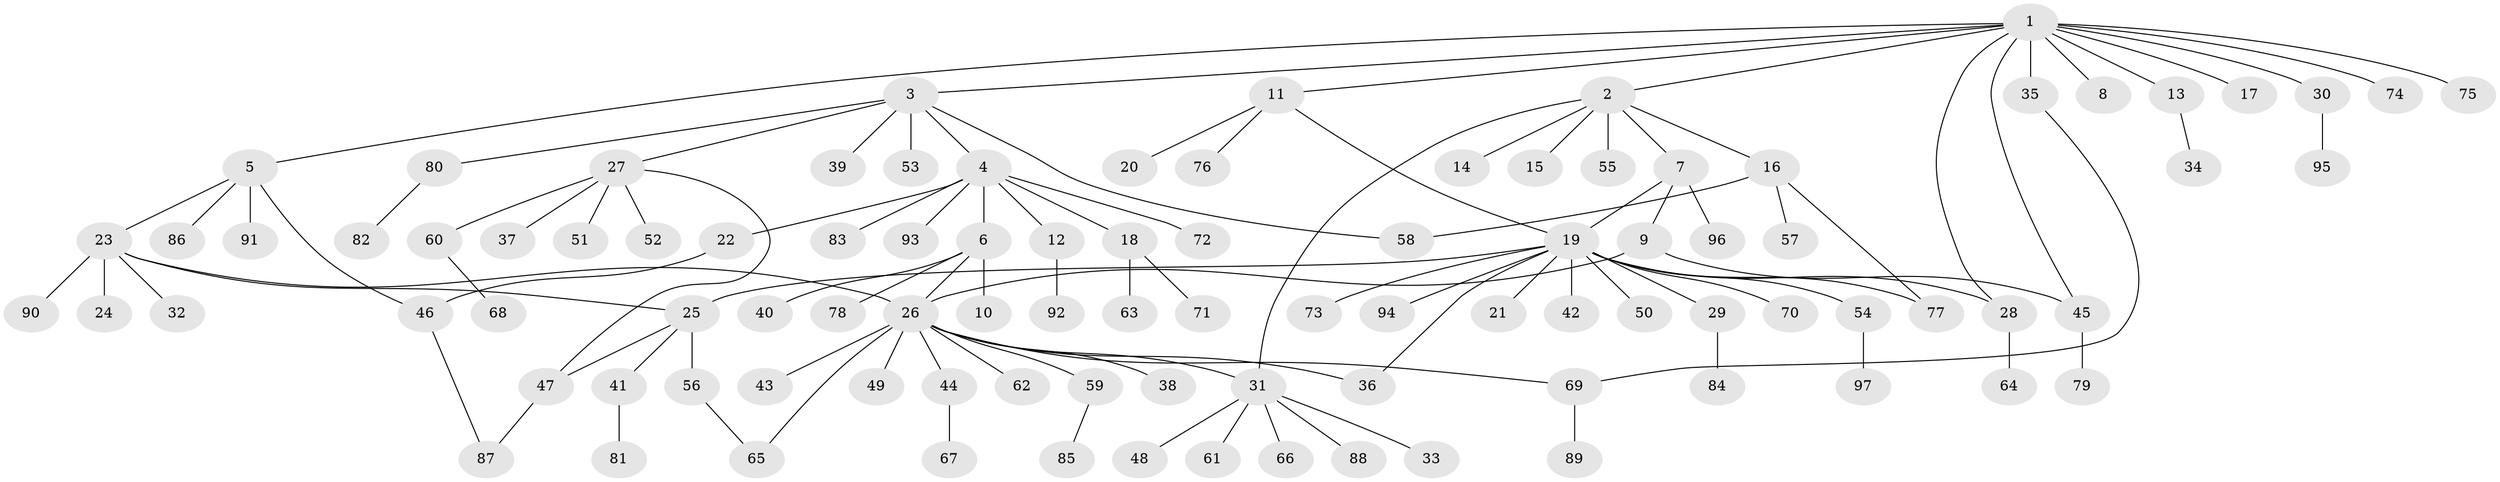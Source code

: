 // coarse degree distribution, {18: 0.014084507042253521, 7: 0.014084507042253521, 8: 0.014084507042253521, 5: 0.07042253521126761, 4: 0.014084507042253521, 1: 0.676056338028169, 3: 0.056338028169014086, 2: 0.09859154929577464, 14: 0.028169014084507043, 6: 0.014084507042253521}
// Generated by graph-tools (version 1.1) at 2025/23/03/03/25 07:23:52]
// undirected, 97 vertices, 111 edges
graph export_dot {
graph [start="1"]
  node [color=gray90,style=filled];
  1;
  2;
  3;
  4;
  5;
  6;
  7;
  8;
  9;
  10;
  11;
  12;
  13;
  14;
  15;
  16;
  17;
  18;
  19;
  20;
  21;
  22;
  23;
  24;
  25;
  26;
  27;
  28;
  29;
  30;
  31;
  32;
  33;
  34;
  35;
  36;
  37;
  38;
  39;
  40;
  41;
  42;
  43;
  44;
  45;
  46;
  47;
  48;
  49;
  50;
  51;
  52;
  53;
  54;
  55;
  56;
  57;
  58;
  59;
  60;
  61;
  62;
  63;
  64;
  65;
  66;
  67;
  68;
  69;
  70;
  71;
  72;
  73;
  74;
  75;
  76;
  77;
  78;
  79;
  80;
  81;
  82;
  83;
  84;
  85;
  86;
  87;
  88;
  89;
  90;
  91;
  92;
  93;
  94;
  95;
  96;
  97;
  1 -- 2;
  1 -- 3;
  1 -- 5;
  1 -- 8;
  1 -- 11;
  1 -- 13;
  1 -- 17;
  1 -- 28;
  1 -- 30;
  1 -- 35;
  1 -- 45;
  1 -- 74;
  1 -- 75;
  2 -- 7;
  2 -- 14;
  2 -- 15;
  2 -- 16;
  2 -- 31;
  2 -- 55;
  3 -- 4;
  3 -- 27;
  3 -- 39;
  3 -- 53;
  3 -- 58;
  3 -- 80;
  4 -- 6;
  4 -- 12;
  4 -- 18;
  4 -- 22;
  4 -- 72;
  4 -- 83;
  4 -- 93;
  5 -- 23;
  5 -- 46;
  5 -- 86;
  5 -- 91;
  6 -- 10;
  6 -- 26;
  6 -- 40;
  6 -- 78;
  7 -- 9;
  7 -- 19;
  7 -- 96;
  9 -- 26;
  9 -- 45;
  11 -- 19;
  11 -- 20;
  11 -- 76;
  12 -- 92;
  13 -- 34;
  16 -- 57;
  16 -- 58;
  16 -- 77;
  18 -- 63;
  18 -- 71;
  19 -- 21;
  19 -- 25;
  19 -- 28;
  19 -- 29;
  19 -- 36;
  19 -- 42;
  19 -- 50;
  19 -- 54;
  19 -- 70;
  19 -- 73;
  19 -- 77;
  19 -- 94;
  22 -- 46;
  23 -- 24;
  23 -- 25;
  23 -- 26;
  23 -- 32;
  23 -- 90;
  25 -- 41;
  25 -- 47;
  25 -- 56;
  26 -- 31;
  26 -- 36;
  26 -- 38;
  26 -- 43;
  26 -- 44;
  26 -- 49;
  26 -- 59;
  26 -- 62;
  26 -- 65;
  26 -- 69;
  27 -- 37;
  27 -- 47;
  27 -- 51;
  27 -- 52;
  27 -- 60;
  28 -- 64;
  29 -- 84;
  30 -- 95;
  31 -- 33;
  31 -- 48;
  31 -- 61;
  31 -- 66;
  31 -- 88;
  35 -- 69;
  41 -- 81;
  44 -- 67;
  45 -- 79;
  46 -- 87;
  47 -- 87;
  54 -- 97;
  56 -- 65;
  59 -- 85;
  60 -- 68;
  69 -- 89;
  80 -- 82;
}
